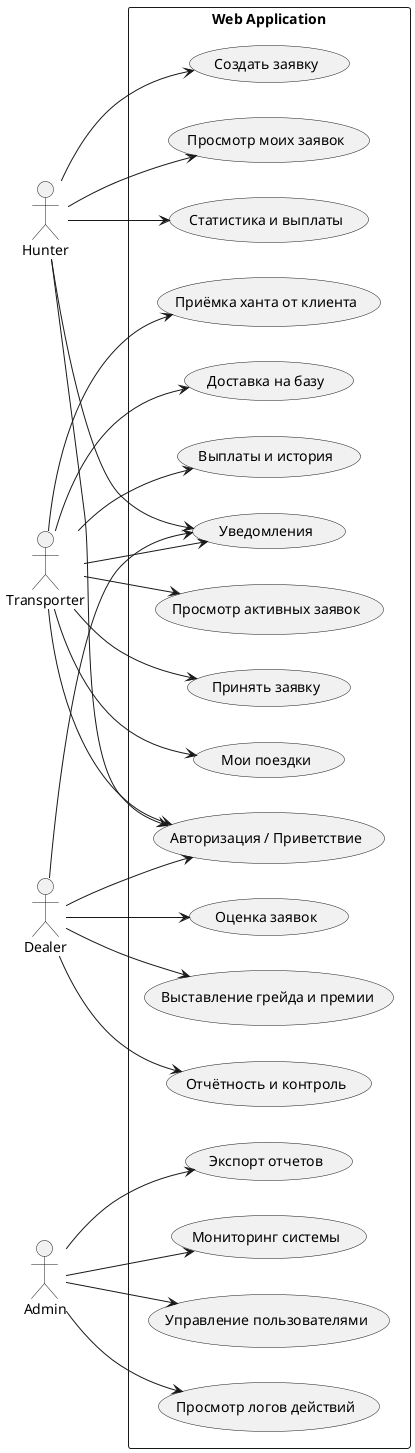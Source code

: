 @startuml
left to right direction
actor Hunter
actor Transporter
actor Dealer
actor Admin

rectangle "Web Application" {
  
  Hunter --> (Авторизация / Приветствие)
  Hunter --> (Создать заявку)
  Hunter --> (Просмотр моих заявок)
  Hunter --> (Статистика и выплаты)
  Hunter --> (Уведомления)

  Transporter --> (Авторизация / Приветствие)
  Transporter --> (Просмотр активных заявок)
  Transporter --> (Принять заявку)
  Transporter --> (Мои поездки)
  Transporter --> (Приёмка ханта от клиента)
  Transporter --> (Доставка на базу)
  Transporter --> (Выплаты и история)
  Transporter --> (Уведомления)

  Dealer --> (Авторизация / Приветствие)
  Dealer --> (Оценка заявок)
  Dealer --> (Выставление грейда и премии)
  Dealer --> (Отчётность и контроль)
  Dealer --> (Уведомления)

  Admin --> (Управление пользователями)
  Admin --> (Просмотр логов действий)
  Admin --> (Экспорт отчетов)
  Admin --> (Мониторинг системы)
}
@enduml
